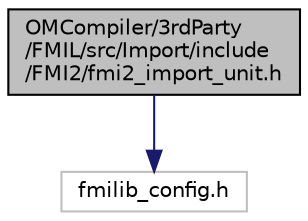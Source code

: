 digraph "OMCompiler/3rdParty/FMIL/src/Import/include/FMI2/fmi2_import_unit.h"
{
  edge [fontname="Helvetica",fontsize="10",labelfontname="Helvetica",labelfontsize="10"];
  node [fontname="Helvetica",fontsize="10",shape=record];
  Node0 [label="OMCompiler/3rdParty\l/FMIL/src/Import/include\l/FMI2/fmi2_import_unit.h",height=0.2,width=0.4,color="black", fillcolor="grey75", style="filled", fontcolor="black"];
  Node0 -> Node1 [color="midnightblue",fontsize="10",style="solid",fontname="Helvetica"];
  Node1 [label="fmilib_config.h",height=0.2,width=0.4,color="grey75", fillcolor="white", style="filled"];
}
